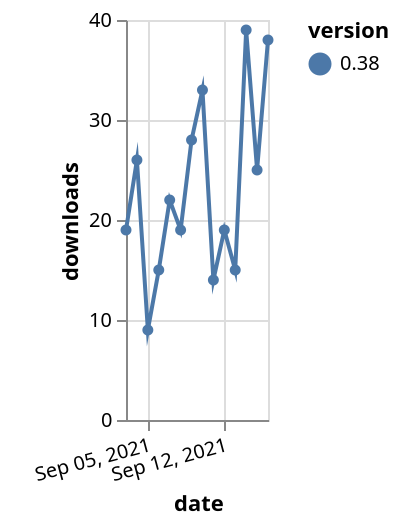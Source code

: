 {"$schema": "https://vega.github.io/schema/vega-lite/v5.json", "description": "A simple bar chart with embedded data.", "data": {"values": [{"date": "2021-09-03", "total": 53242, "delta": 19, "version": "0.38"}, {"date": "2021-09-04", "total": 53268, "delta": 26, "version": "0.38"}, {"date": "2021-09-05", "total": 53277, "delta": 9, "version": "0.38"}, {"date": "2021-09-06", "total": 53292, "delta": 15, "version": "0.38"}, {"date": "2021-09-07", "total": 53314, "delta": 22, "version": "0.38"}, {"date": "2021-09-08", "total": 53333, "delta": 19, "version": "0.38"}, {"date": "2021-09-09", "total": 53361, "delta": 28, "version": "0.38"}, {"date": "2021-09-10", "total": 53394, "delta": 33, "version": "0.38"}, {"date": "2021-09-11", "total": 53408, "delta": 14, "version": "0.38"}, {"date": "2021-09-12", "total": 53427, "delta": 19, "version": "0.38"}, {"date": "2021-09-13", "total": 53442, "delta": 15, "version": "0.38"}, {"date": "2021-09-14", "total": 53481, "delta": 39, "version": "0.38"}, {"date": "2021-09-15", "total": 53506, "delta": 25, "version": "0.38"}, {"date": "2021-09-16", "total": 53544, "delta": 38, "version": "0.38"}]}, "width": "container", "mark": {"type": "line", "point": {"filled": true}}, "encoding": {"x": {"field": "date", "type": "temporal", "timeUnit": "yearmonthdate", "title": "date", "axis": {"labelAngle": -15}}, "y": {"field": "delta", "type": "quantitative", "title": "downloads"}, "color": {"field": "version", "type": "nominal"}, "tooltip": {"field": "delta"}}}